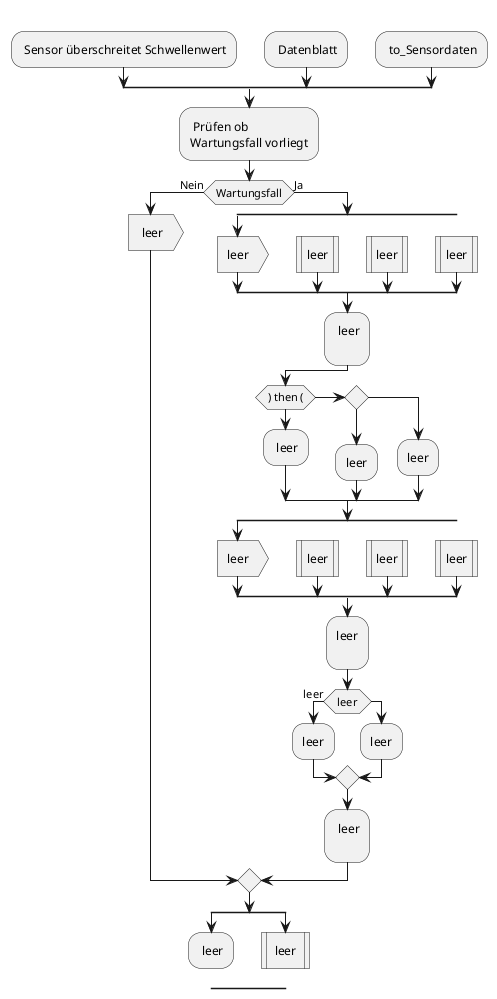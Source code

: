 @startuml name Service 
split 
    -[hidden]->
    : Sensor überschreitet Schwellenwert;
split again
    -[hidden]->
    : Datenblatt;
split again 
    -[hidden]->
    : to_Sensordaten;
end split
' Kasten eins
: Prüfen ob 
Wartungsfall vorliegt;
if (Wartungsfall) then (Nein)
: leer>
else (Ja)
split 
:leer>
split again
    -[hidden]->
    :leer|
split again
    -[hidden]->
    :leer|
split again
-[hidden]->
    :leer|
end split
' Kasten zwei 
: leer
;
if () then ()
: leer;
elseif () then ()
:leer;
else ()
:leer;
endif
split 
:leer>
split again
    -[hidden]->
    :leer|
split again
    -[hidden]->
    :leer|
split again
-[hidden]->
    :leer|
end split
' Kasten drei 
:leer
;
if (leer) then (leer)
:leer;
else
:leer;
endif
' letzter Kasten vier
: leer
;
endif
split
    : leer;
    -[hidden]->
split again
    : leer |
    -[hidden]->   
end split 

@enduml
